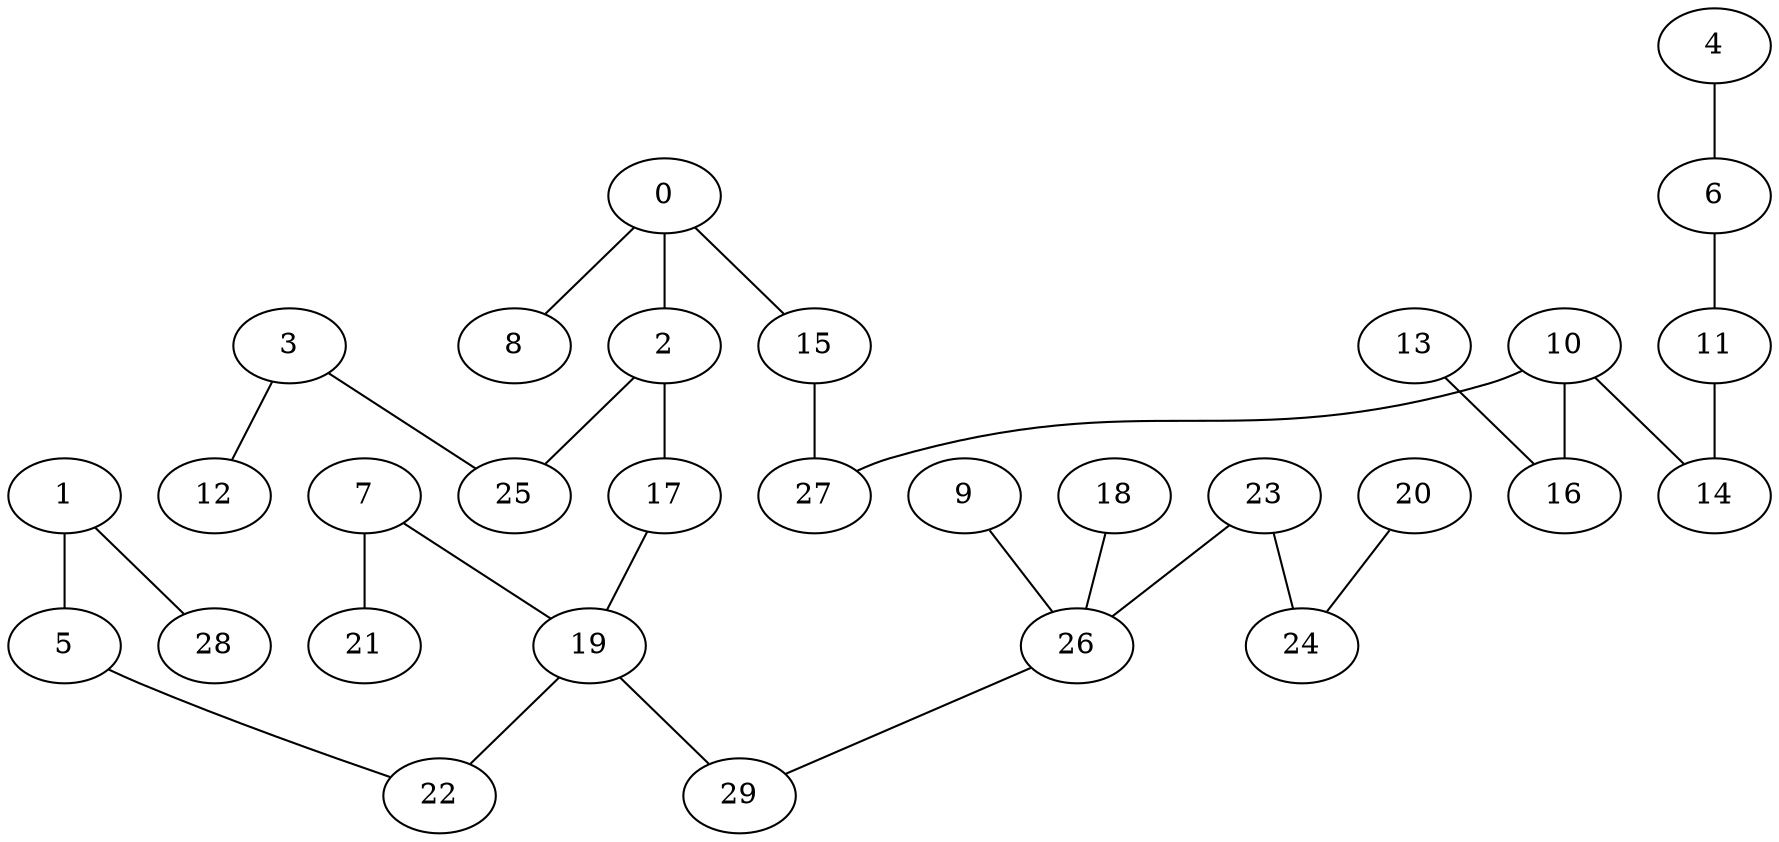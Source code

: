 graph grafoGeografico_30_80_KruskalD_MST  {
1;
5;
28;
2;
25;
3;
12;
15;
27;
0;
17;
6;
11;
9;
26;
10;
19;
29;
22;
7;
14;
16;
13;
20;
24;
23;
8;
4;
21;
18;
1 -- 5;
1 -- 28;
2 -- 25;
3 -- 12;
3 -- 25;
15 -- 27;
0 -- 2;
2 -- 17;
6 -- 11;
9 -- 26;
10 -- 27;
17 -- 19;
19 -- 29;
5 -- 22;
7 -- 19;
10 -- 14;
10 -- 16;
11 -- 14;
13 -- 16;
19 -- 22;
20 -- 24;
23 -- 24;
23 -- 26;
26 -- 29;
0 -- 8;
0 -- 15;
4 -- 6;
7 -- 21;
18 -- 26;
}